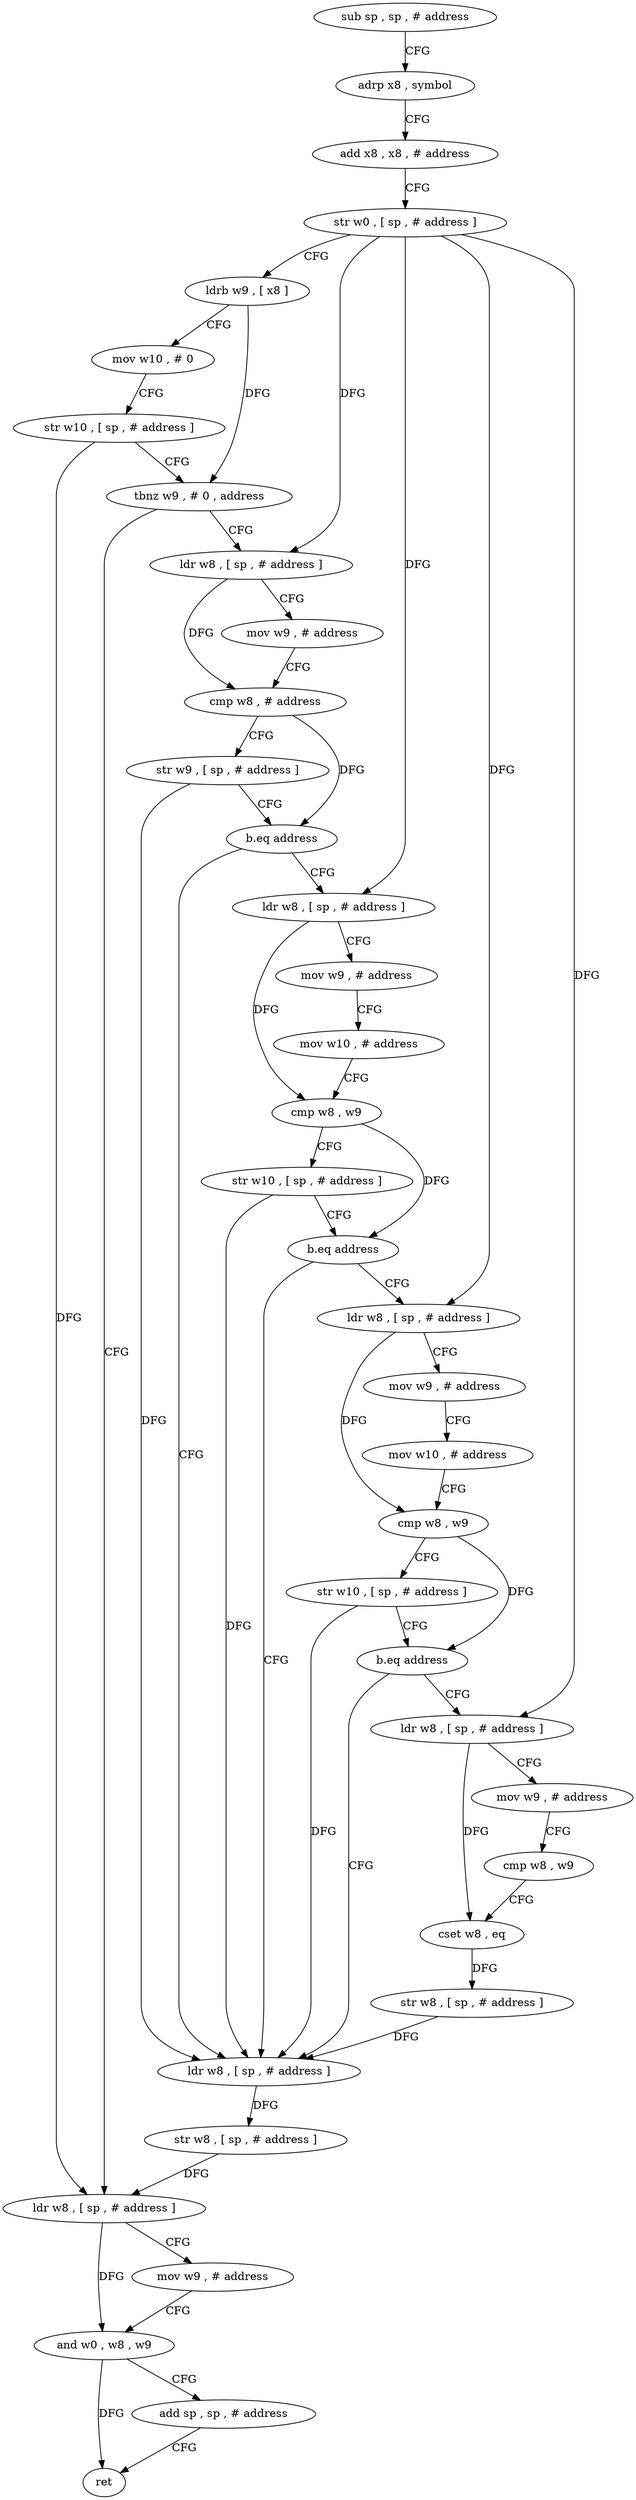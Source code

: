 digraph "func" {
"4210436" [label = "sub sp , sp , # address" ]
"4210440" [label = "adrp x8 , symbol" ]
"4210444" [label = "add x8 , x8 , # address" ]
"4210448" [label = "str w0 , [ sp , # address ]" ]
"4210452" [label = "ldrb w9 , [ x8 ]" ]
"4210456" [label = "mov w10 , # 0" ]
"4210460" [label = "str w10 , [ sp , # address ]" ]
"4210464" [label = "tbnz w9 , # 0 , address" ]
"4210564" [label = "ldr w8 , [ sp , # address ]" ]
"4210468" [label = "ldr w8 , [ sp , # address ]" ]
"4210568" [label = "mov w9 , # address" ]
"4210572" [label = "and w0 , w8 , w9" ]
"4210576" [label = "add sp , sp , # address" ]
"4210580" [label = "ret" ]
"4210472" [label = "mov w9 , # address" ]
"4210476" [label = "cmp w8 , # address" ]
"4210480" [label = "str w9 , [ sp , # address ]" ]
"4210484" [label = "b.eq address" ]
"4210556" [label = "ldr w8 , [ sp , # address ]" ]
"4210488" [label = "ldr w8 , [ sp , # address ]" ]
"4210560" [label = "str w8 , [ sp , # address ]" ]
"4210492" [label = "mov w9 , # address" ]
"4210496" [label = "mov w10 , # address" ]
"4210500" [label = "cmp w8 , w9" ]
"4210504" [label = "str w10 , [ sp , # address ]" ]
"4210508" [label = "b.eq address" ]
"4210512" [label = "ldr w8 , [ sp , # address ]" ]
"4210516" [label = "mov w9 , # address" ]
"4210520" [label = "mov w10 , # address" ]
"4210524" [label = "cmp w8 , w9" ]
"4210528" [label = "str w10 , [ sp , # address ]" ]
"4210532" [label = "b.eq address" ]
"4210536" [label = "ldr w8 , [ sp , # address ]" ]
"4210540" [label = "mov w9 , # address" ]
"4210544" [label = "cmp w8 , w9" ]
"4210548" [label = "cset w8 , eq" ]
"4210552" [label = "str w8 , [ sp , # address ]" ]
"4210436" -> "4210440" [ label = "CFG" ]
"4210440" -> "4210444" [ label = "CFG" ]
"4210444" -> "4210448" [ label = "CFG" ]
"4210448" -> "4210452" [ label = "CFG" ]
"4210448" -> "4210468" [ label = "DFG" ]
"4210448" -> "4210488" [ label = "DFG" ]
"4210448" -> "4210512" [ label = "DFG" ]
"4210448" -> "4210536" [ label = "DFG" ]
"4210452" -> "4210456" [ label = "CFG" ]
"4210452" -> "4210464" [ label = "DFG" ]
"4210456" -> "4210460" [ label = "CFG" ]
"4210460" -> "4210464" [ label = "CFG" ]
"4210460" -> "4210564" [ label = "DFG" ]
"4210464" -> "4210564" [ label = "CFG" ]
"4210464" -> "4210468" [ label = "CFG" ]
"4210564" -> "4210568" [ label = "CFG" ]
"4210564" -> "4210572" [ label = "DFG" ]
"4210468" -> "4210472" [ label = "CFG" ]
"4210468" -> "4210476" [ label = "DFG" ]
"4210568" -> "4210572" [ label = "CFG" ]
"4210572" -> "4210576" [ label = "CFG" ]
"4210572" -> "4210580" [ label = "DFG" ]
"4210576" -> "4210580" [ label = "CFG" ]
"4210472" -> "4210476" [ label = "CFG" ]
"4210476" -> "4210480" [ label = "CFG" ]
"4210476" -> "4210484" [ label = "DFG" ]
"4210480" -> "4210484" [ label = "CFG" ]
"4210480" -> "4210556" [ label = "DFG" ]
"4210484" -> "4210556" [ label = "CFG" ]
"4210484" -> "4210488" [ label = "CFG" ]
"4210556" -> "4210560" [ label = "DFG" ]
"4210488" -> "4210492" [ label = "CFG" ]
"4210488" -> "4210500" [ label = "DFG" ]
"4210560" -> "4210564" [ label = "DFG" ]
"4210492" -> "4210496" [ label = "CFG" ]
"4210496" -> "4210500" [ label = "CFG" ]
"4210500" -> "4210504" [ label = "CFG" ]
"4210500" -> "4210508" [ label = "DFG" ]
"4210504" -> "4210508" [ label = "CFG" ]
"4210504" -> "4210556" [ label = "DFG" ]
"4210508" -> "4210556" [ label = "CFG" ]
"4210508" -> "4210512" [ label = "CFG" ]
"4210512" -> "4210516" [ label = "CFG" ]
"4210512" -> "4210524" [ label = "DFG" ]
"4210516" -> "4210520" [ label = "CFG" ]
"4210520" -> "4210524" [ label = "CFG" ]
"4210524" -> "4210528" [ label = "CFG" ]
"4210524" -> "4210532" [ label = "DFG" ]
"4210528" -> "4210532" [ label = "CFG" ]
"4210528" -> "4210556" [ label = "DFG" ]
"4210532" -> "4210556" [ label = "CFG" ]
"4210532" -> "4210536" [ label = "CFG" ]
"4210536" -> "4210540" [ label = "CFG" ]
"4210536" -> "4210548" [ label = "DFG" ]
"4210540" -> "4210544" [ label = "CFG" ]
"4210544" -> "4210548" [ label = "CFG" ]
"4210548" -> "4210552" [ label = "DFG" ]
"4210552" -> "4210556" [ label = "DFG" ]
}
